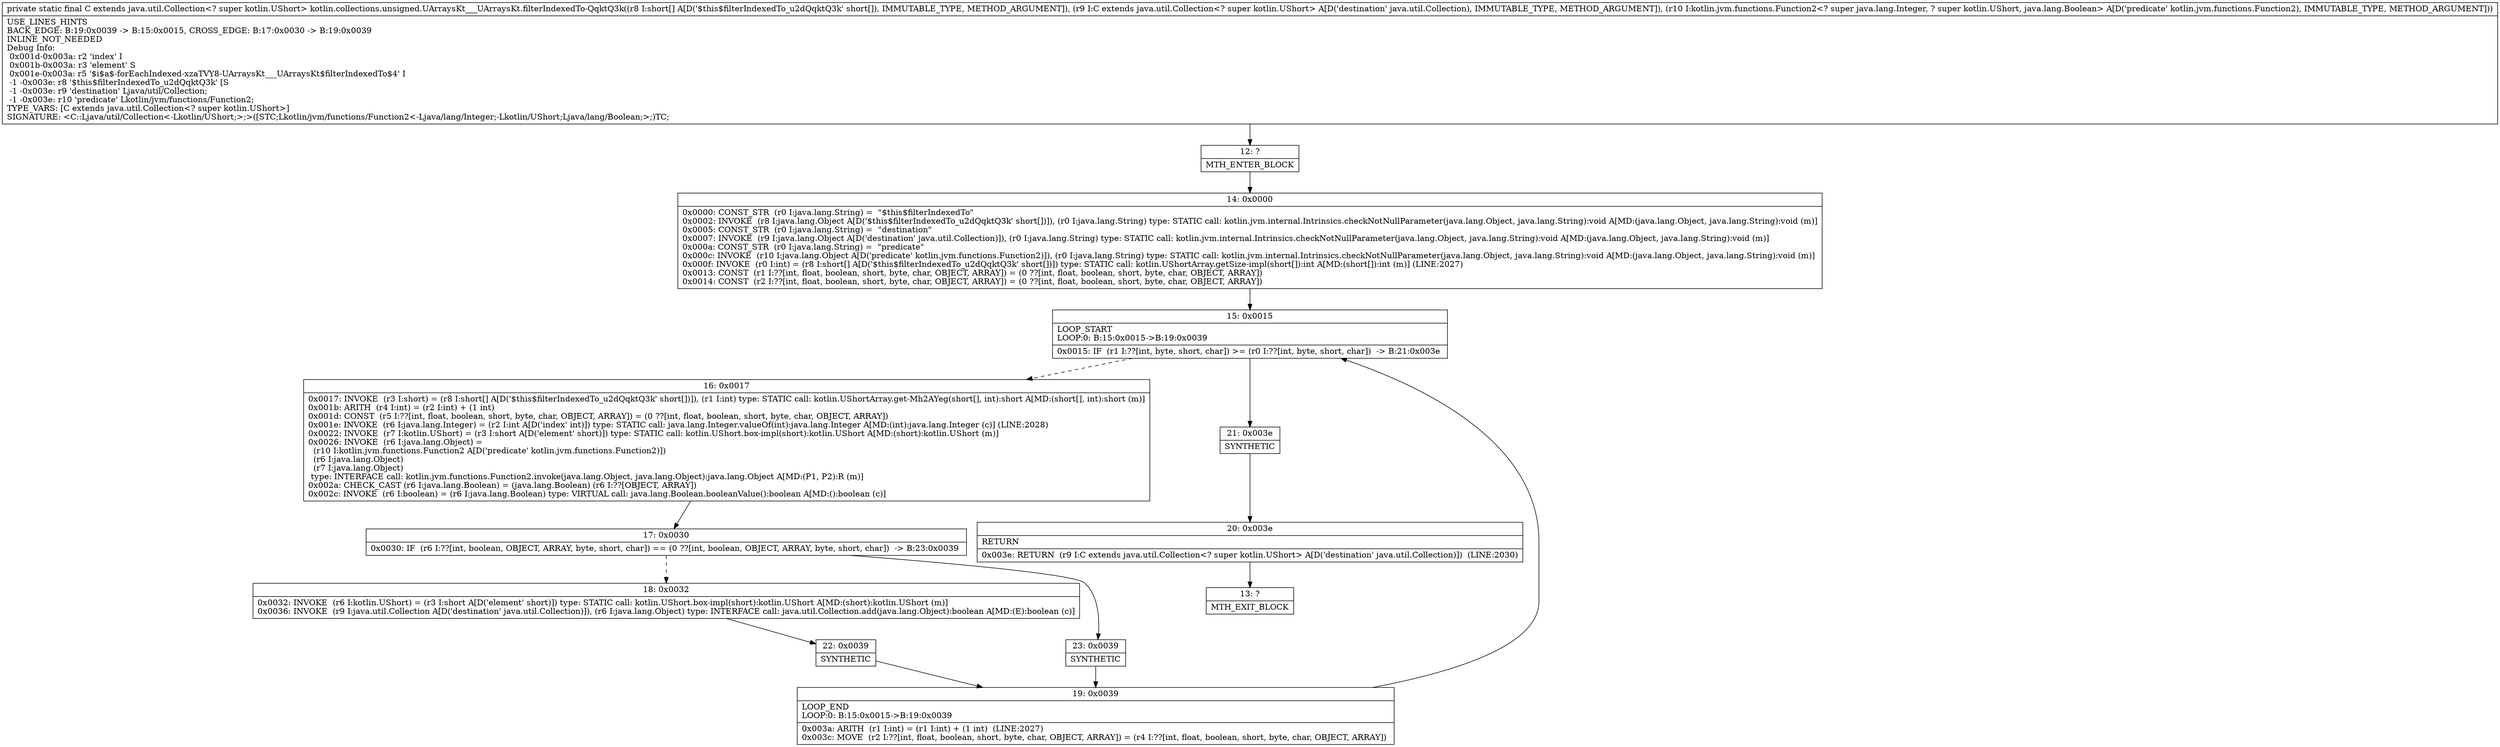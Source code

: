 digraph "CFG forkotlin.collections.unsigned.UArraysKt___UArraysKt.filterIndexedTo\-QqktQ3k([SLjava\/util\/Collection;Lkotlin\/jvm\/functions\/Function2;)Ljava\/util\/Collection;" {
Node_12 [shape=record,label="{12\:\ ?|MTH_ENTER_BLOCK\l}"];
Node_14 [shape=record,label="{14\:\ 0x0000|0x0000: CONST_STR  (r0 I:java.lang.String) =  \"$this$filterIndexedTo\" \l0x0002: INVOKE  (r8 I:java.lang.Object A[D('$this$filterIndexedTo_u2dQqktQ3k' short[])]), (r0 I:java.lang.String) type: STATIC call: kotlin.jvm.internal.Intrinsics.checkNotNullParameter(java.lang.Object, java.lang.String):void A[MD:(java.lang.Object, java.lang.String):void (m)]\l0x0005: CONST_STR  (r0 I:java.lang.String) =  \"destination\" \l0x0007: INVOKE  (r9 I:java.lang.Object A[D('destination' java.util.Collection)]), (r0 I:java.lang.String) type: STATIC call: kotlin.jvm.internal.Intrinsics.checkNotNullParameter(java.lang.Object, java.lang.String):void A[MD:(java.lang.Object, java.lang.String):void (m)]\l0x000a: CONST_STR  (r0 I:java.lang.String) =  \"predicate\" \l0x000c: INVOKE  (r10 I:java.lang.Object A[D('predicate' kotlin.jvm.functions.Function2)]), (r0 I:java.lang.String) type: STATIC call: kotlin.jvm.internal.Intrinsics.checkNotNullParameter(java.lang.Object, java.lang.String):void A[MD:(java.lang.Object, java.lang.String):void (m)]\l0x000f: INVOKE  (r0 I:int) = (r8 I:short[] A[D('$this$filterIndexedTo_u2dQqktQ3k' short[])]) type: STATIC call: kotlin.UShortArray.getSize\-impl(short[]):int A[MD:(short[]):int (m)] (LINE:2027)\l0x0013: CONST  (r1 I:??[int, float, boolean, short, byte, char, OBJECT, ARRAY]) = (0 ??[int, float, boolean, short, byte, char, OBJECT, ARRAY]) \l0x0014: CONST  (r2 I:??[int, float, boolean, short, byte, char, OBJECT, ARRAY]) = (0 ??[int, float, boolean, short, byte, char, OBJECT, ARRAY]) \l}"];
Node_15 [shape=record,label="{15\:\ 0x0015|LOOP_START\lLOOP:0: B:15:0x0015\-\>B:19:0x0039\l|0x0015: IF  (r1 I:??[int, byte, short, char]) \>= (r0 I:??[int, byte, short, char])  \-\> B:21:0x003e \l}"];
Node_16 [shape=record,label="{16\:\ 0x0017|0x0017: INVOKE  (r3 I:short) = (r8 I:short[] A[D('$this$filterIndexedTo_u2dQqktQ3k' short[])]), (r1 I:int) type: STATIC call: kotlin.UShortArray.get\-Mh2AYeg(short[], int):short A[MD:(short[], int):short (m)]\l0x001b: ARITH  (r4 I:int) = (r2 I:int) + (1 int) \l0x001d: CONST  (r5 I:??[int, float, boolean, short, byte, char, OBJECT, ARRAY]) = (0 ??[int, float, boolean, short, byte, char, OBJECT, ARRAY]) \l0x001e: INVOKE  (r6 I:java.lang.Integer) = (r2 I:int A[D('index' int)]) type: STATIC call: java.lang.Integer.valueOf(int):java.lang.Integer A[MD:(int):java.lang.Integer (c)] (LINE:2028)\l0x0022: INVOKE  (r7 I:kotlin.UShort) = (r3 I:short A[D('element' short)]) type: STATIC call: kotlin.UShort.box\-impl(short):kotlin.UShort A[MD:(short):kotlin.UShort (m)]\l0x0026: INVOKE  (r6 I:java.lang.Object) = \l  (r10 I:kotlin.jvm.functions.Function2 A[D('predicate' kotlin.jvm.functions.Function2)])\l  (r6 I:java.lang.Object)\l  (r7 I:java.lang.Object)\l type: INTERFACE call: kotlin.jvm.functions.Function2.invoke(java.lang.Object, java.lang.Object):java.lang.Object A[MD:(P1, P2):R (m)]\l0x002a: CHECK_CAST (r6 I:java.lang.Boolean) = (java.lang.Boolean) (r6 I:??[OBJECT, ARRAY]) \l0x002c: INVOKE  (r6 I:boolean) = (r6 I:java.lang.Boolean) type: VIRTUAL call: java.lang.Boolean.booleanValue():boolean A[MD:():boolean (c)]\l}"];
Node_17 [shape=record,label="{17\:\ 0x0030|0x0030: IF  (r6 I:??[int, boolean, OBJECT, ARRAY, byte, short, char]) == (0 ??[int, boolean, OBJECT, ARRAY, byte, short, char])  \-\> B:23:0x0039 \l}"];
Node_18 [shape=record,label="{18\:\ 0x0032|0x0032: INVOKE  (r6 I:kotlin.UShort) = (r3 I:short A[D('element' short)]) type: STATIC call: kotlin.UShort.box\-impl(short):kotlin.UShort A[MD:(short):kotlin.UShort (m)]\l0x0036: INVOKE  (r9 I:java.util.Collection A[D('destination' java.util.Collection)]), (r6 I:java.lang.Object) type: INTERFACE call: java.util.Collection.add(java.lang.Object):boolean A[MD:(E):boolean (c)]\l}"];
Node_22 [shape=record,label="{22\:\ 0x0039|SYNTHETIC\l}"];
Node_19 [shape=record,label="{19\:\ 0x0039|LOOP_END\lLOOP:0: B:15:0x0015\-\>B:19:0x0039\l|0x003a: ARITH  (r1 I:int) = (r1 I:int) + (1 int)  (LINE:2027)\l0x003c: MOVE  (r2 I:??[int, float, boolean, short, byte, char, OBJECT, ARRAY]) = (r4 I:??[int, float, boolean, short, byte, char, OBJECT, ARRAY]) \l}"];
Node_23 [shape=record,label="{23\:\ 0x0039|SYNTHETIC\l}"];
Node_21 [shape=record,label="{21\:\ 0x003e|SYNTHETIC\l}"];
Node_20 [shape=record,label="{20\:\ 0x003e|RETURN\l|0x003e: RETURN  (r9 I:C extends java.util.Collection\<? super kotlin.UShort\> A[D('destination' java.util.Collection)])  (LINE:2030)\l}"];
Node_13 [shape=record,label="{13\:\ ?|MTH_EXIT_BLOCK\l}"];
MethodNode[shape=record,label="{private static final C extends java.util.Collection\<? super kotlin.UShort\> kotlin.collections.unsigned.UArraysKt___UArraysKt.filterIndexedTo\-QqktQ3k((r8 I:short[] A[D('$this$filterIndexedTo_u2dQqktQ3k' short[]), IMMUTABLE_TYPE, METHOD_ARGUMENT]), (r9 I:C extends java.util.Collection\<? super kotlin.UShort\> A[D('destination' java.util.Collection), IMMUTABLE_TYPE, METHOD_ARGUMENT]), (r10 I:kotlin.jvm.functions.Function2\<? super java.lang.Integer, ? super kotlin.UShort, java.lang.Boolean\> A[D('predicate' kotlin.jvm.functions.Function2), IMMUTABLE_TYPE, METHOD_ARGUMENT]))  | USE_LINES_HINTS\lBACK_EDGE: B:19:0x0039 \-\> B:15:0x0015, CROSS_EDGE: B:17:0x0030 \-\> B:19:0x0039\lINLINE_NOT_NEEDED\lDebug Info:\l  0x001d\-0x003a: r2 'index' I\l  0x001b\-0x003a: r3 'element' S\l  0x001e\-0x003a: r5 '$i$a$\-forEachIndexed\-xzaTVY8\-UArraysKt___UArraysKt$filterIndexedTo$4' I\l  \-1 \-0x003e: r8 '$this$filterIndexedTo_u2dQqktQ3k' [S\l  \-1 \-0x003e: r9 'destination' Ljava\/util\/Collection;\l  \-1 \-0x003e: r10 'predicate' Lkotlin\/jvm\/functions\/Function2;\lTYPE_VARS: [C extends java.util.Collection\<? super kotlin.UShort\>]\lSIGNATURE: \<C::Ljava\/util\/Collection\<\-Lkotlin\/UShort;\>;\>([STC;Lkotlin\/jvm\/functions\/Function2\<\-Ljava\/lang\/Integer;\-Lkotlin\/UShort;Ljava\/lang\/Boolean;\>;)TC;\l}"];
MethodNode -> Node_12;Node_12 -> Node_14;
Node_14 -> Node_15;
Node_15 -> Node_16[style=dashed];
Node_15 -> Node_21;
Node_16 -> Node_17;
Node_17 -> Node_18[style=dashed];
Node_17 -> Node_23;
Node_18 -> Node_22;
Node_22 -> Node_19;
Node_19 -> Node_15;
Node_23 -> Node_19;
Node_21 -> Node_20;
Node_20 -> Node_13;
}


